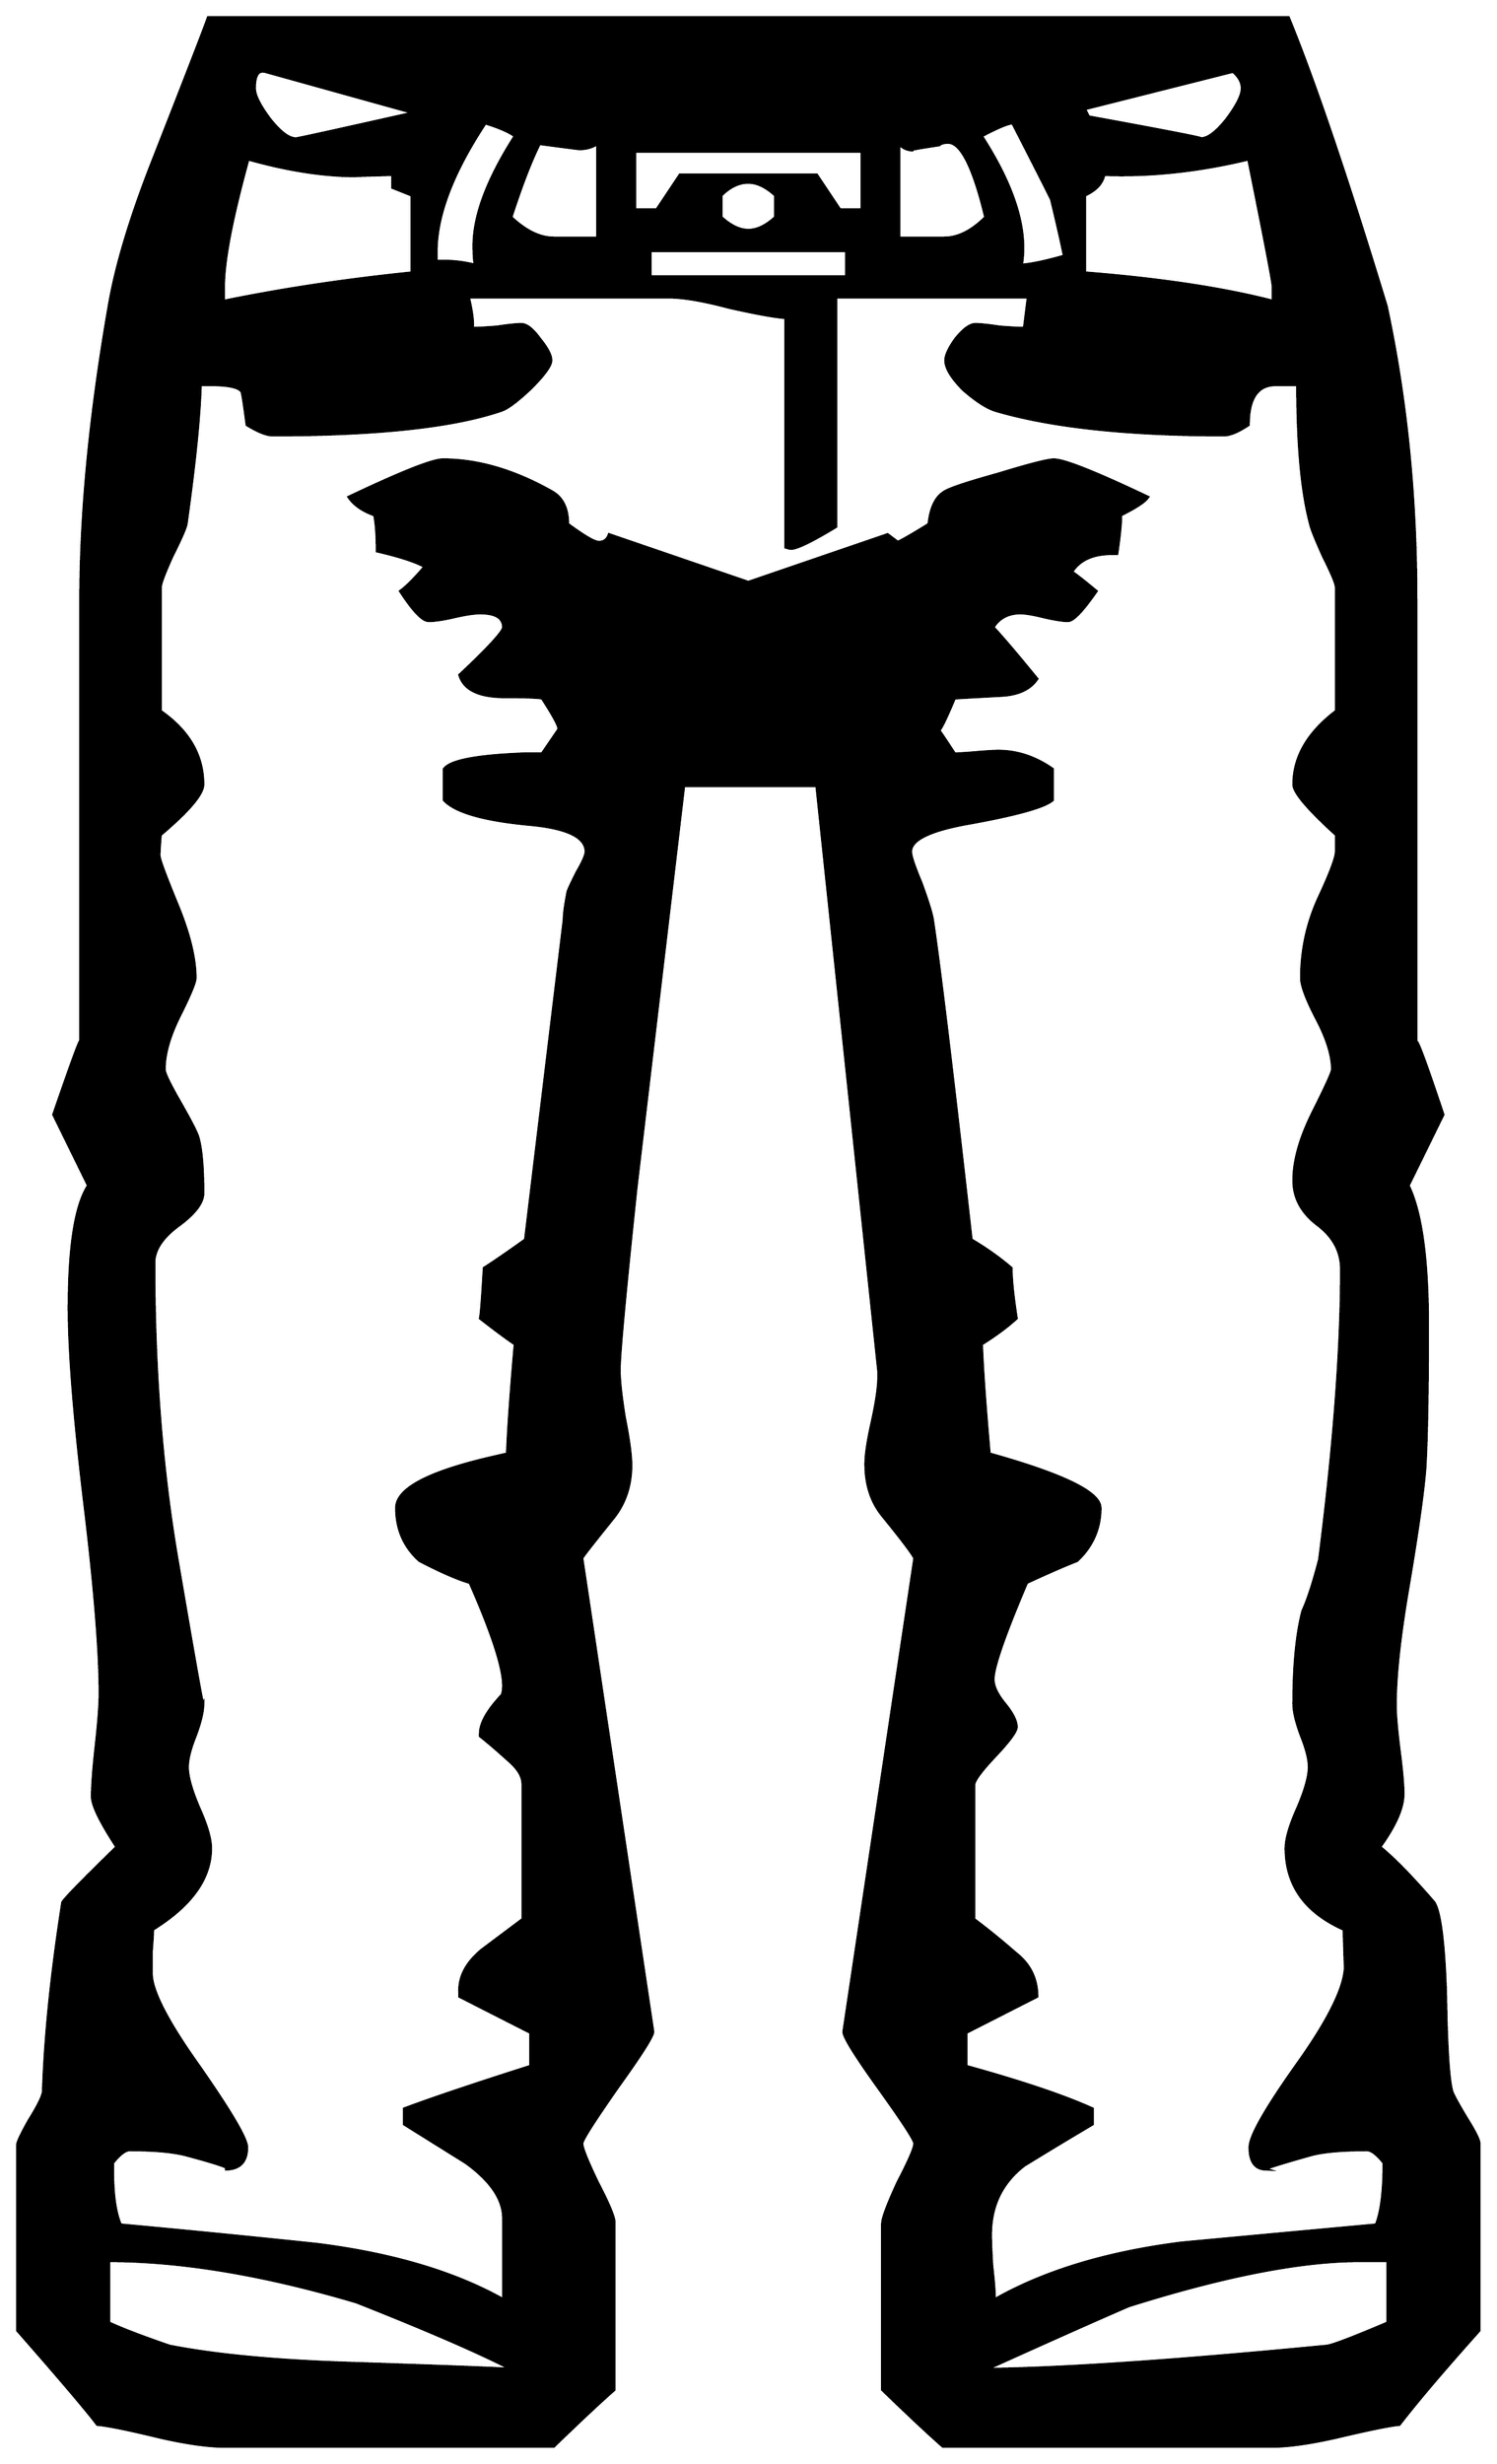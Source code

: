 


\begin{tikzpicture}[y=0.80pt, x=0.80pt, yscale=-1.0, xscale=1.0, inner sep=0pt, outer sep=0pt]
\begin{scope}[shift={(100.0,1685.0)},nonzero rule]
  \path[draw=.,fill=.,line width=1.600pt] (1216.0,291.0) .. controls
    (1188.0,322.333) and (1167.333,346.667) .. (1154.0,364.0) ..
    controls (1146.667,364.667) and (1130.333,368.0) .. (1105.0,374.0)
    .. controls (1084.333,378.667) and (1067.667,381.0) ..
    (1055.0,381.0) -- (800.0,381.0) .. controls (789.333,371.667)
    and (773.667,357.0) .. (753.0,337.0) -- (753.0,208.0) ..
    controls (753.0,204.0) and (757.0,193.333) .. (765.0,176.0) ..
    controls (773.667,159.333) and (778.0,149.333) .. (778.0,146.0) ..
    controls (778.0,143.333) and (768.667,129.0) .. (750.0,103.0) ..
    controls (731.333,77.0) and (722.333,62.333) .. (723.0,59.0) --
    (778.0,-308.0) .. controls (776.0,-312.0) and (767.667,-323.0)
    .. (753.0,-341.0) .. controls (744.333,-351.667) and
    (740.0,-365.0) .. (740.0,-381.0) .. controls (740.0,-388.333)
    and (741.667,-399.333) .. (745.0,-414.0) .. controls
    (748.333,-429.333) and (750.0,-440.667) .. (750.0,-448.0) --
    (750.0,-453.0) -- (702.0,-907.0) -- (599.0,-907.0) --
    (562.0,-595.0) .. controls (553.333,-513.0) and (549.0,-466.0)
    .. (549.0,-454.0) .. controls (549.0,-446.0) and
    (550.333,-433.667) .. (553.0,-417.0) .. controls (556.333,-400.333)
    and (558.0,-388.0) .. (558.0,-380.0) .. controls
    (558.0,-364.667) and (553.667,-351.333) .. (545.0,-340.0) ..
    controls (528.333,-319.333) and (520.0,-308.667) .. (520.0,-308.0)
    -- (575.0,59.0) .. controls (575.667,61.667) and (566.667,76.0) ..
    (548.0,102.0) .. controls (529.333,128.667) and (520.0,143.333) ..
    (520.0,146.0) .. controls (520.0,149.333) and (524.0,159.333) ..
    (532.0,176.0) .. controls (540.667,192.667) and (545.0,203.0) ..
    (545.0,207.0) -- (545.0,337.0) .. controls (534.333,346.333) and
    (518.667,361.0) .. (498.0,381.0) -- (243.0,381.0) .. controls
    (230.333,381.0) and (213.667,378.667) .. (193.0,374.0) .. controls
    (168.333,368.0) and (152.0,364.667) .. (144.0,364.0) .. controls
    (136.0,353.333) and (115.333,329.0) .. (82.0,291.0) --
    (82.0,147.0) .. controls (82.0,145.0) and (85.0,138.667) ..
    (91.0,128.0) .. controls (97.667,117.333) and (101.333,110.0) ..
    (102.0,106.0) .. controls (103.333,63.333) and (108.333,14.333) ..
    (117.0,-41.0) .. controls (118.333,-43.667) and (132.333,-58.0) ..
    (159.0,-84.0) .. controls (146.333,-103.333) and (140.0,-116.333)
    .. (140.0,-123.0) .. controls (140.0,-131.667) and
    (141.0,-145.0) .. (143.0,-163.0) .. controls (145.0,-181.0)
    and (146.0,-194.333) .. (146.0,-203.0) .. controls
    (146.0,-235.667) and (142.0,-285.0) .. (134.0,-351.0) ..
    controls (126.0,-417.667) and (122.0,-468.0) .. (122.0,-502.0)
    .. controls (122.0,-550.0) and (127.0,-581.667) ..
    (137.0,-597.0) -- (110.0,-652.0) .. controls (124.0,-692.667)
    and (131.0,-711.667) .. (131.0,-709.0) -- (131.0,-1051.0) ..
    controls (131.0,-1119.0) and (138.333,-1195.0) ..
    (153.0,-1279.0) .. controls (158.333,-1310.333) and
    (169.667,-1348.0) .. (187.0,-1392.0) .. controls
    (213.667,-1460.0) and (228.0,-1497.0) .. (230.0,-1503.0) --
    (1068.0,-1503.0) .. controls (1088.0,-1454.333) and
    (1113.333,-1379.667) .. (1144.0,-1279.0) .. controls
    (1159.333,-1207.667) and (1167.0,-1132.0) .. (1167.0,-1052.0) --
    (1167.0,-708.0) .. controls (1167.0,-712.667) and
    (1174.0,-694.0) .. (1188.0,-652.0) -- (1161.0,-597.0) ..
    controls (1171.0,-576.333) and (1176.0,-540.333) ..
    (1176.0,-489.0) .. controls (1176.0,-437.0) and
    (1175.333,-400.0) .. (1174.0,-378.0) .. controls
    (1172.667,-360.0) and (1168.333,-329.333) .. (1161.0,-286.0) ..
    controls (1154.333,-247.333) and (1151.0,-216.667) ..
    (1151.0,-194.0) .. controls (1151.0,-186.667) and
    (1152.0,-175.0) .. (1154.0,-159.0) .. controls
    (1156.0,-143.667) and (1157.0,-132.333) .. (1157.0,-125.0) ..
    controls (1157.0,-114.333) and (1151.0,-100.667) ..
    (1139.0,-84.0) .. controls (1149.667,-75.333) and (1163.667,-61.0)
    .. (1181.0,-41.0) .. controls (1185.667,-33.667) and
    (1188.667,-10.333) .. (1190.0,29.0) .. controls (1190.667,71.667)
    and (1192.333,97.333) .. (1195.0,106.0) .. controls
    (1196.333,109.333) and (1200.0,116.0) .. (1206.0,126.0) ..
    controls (1212.667,136.667) and (1216.0,143.333) .. (1216.0,146.0)
    -- (1216.0,291.0) -- cycle(1032.0,-1448.0) .. controls
    (1032.0,-1452.667) and (1029.667,-1457.0) .. (1025.0,-1461.0) --
    (910.0,-1432.0) -- (913.0,-1426.0) .. controls
    (975.0,-1414.667) and (1004.0,-1409.0) .. (1000.0,-1409.0) ..
    controls (1005.333,-1409.0) and (1012.0,-1414.0) ..
    (1020.0,-1424.0) .. controls (1028.0,-1434.667) and
    (1032.0,-1442.667) .. (1032.0,-1448.0) --
    cycle(1056.0,-1283.0) -- (1056.0,-1294.0) .. controls
    (1056.0,-1297.333) and (1049.667,-1330.333) .. (1037.0,-1393.0) ..
    controls (998.333,-1383.667) and (961.0,-1379.667) ..
    (925.0,-1381.0) .. controls (923.667,-1374.333) and
    (918.667,-1369.0) .. (910.0,-1365.0) -- (910.0,-1305.0) ..
    controls (968.667,-1300.333) and (1017.333,-1293.0) ..
    (1056.0,-1283.0) -- cycle(894.0,-1318.0) .. controls
    (892.0,-1328.0) and (888.667,-1342.667) .. (884.0,-1362.0) ..
    controls (877.333,-1375.333) and (867.333,-1395.0) ..
    (854.0,-1421.0) .. controls (850.667,-1421.0) and
    (842.667,-1417.667) .. (830.0,-1411.0) .. controls
    (855.333,-1371.667) and (865.667,-1338.333) .. (861.0,-1311.0) ..
    controls (869.0,-1311.667) and (880.0,-1314.0) ..
    (894.0,-1318.0) -- cycle(833.0,-1348.0) .. controls
    (823.667,-1386.667) and (814.0,-1406.0) .. (804.0,-1406.0) ..
    controls (800.667,-1406.0) and (798.333,-1405.333) ..
    (797.0,-1404.0) .. controls (779.0,-1401.333) and
    (772.333,-1400.0) .. (777.0,-1400.0) .. controls
    (772.333,-1400.0) and (768.667,-1401.667) .. (766.0,-1405.0) --
    (766.0,-1332.0) -- (801.0,-1332.0) .. controls
    (811.667,-1332.0) and (822.333,-1337.333) .. (833.0,-1348.0) --
    cycle(737.0,-1354.0) -- (737.0,-1399.0) -- (561.0,-1399.0)
    -- (561.0,-1354.0) -- (578.0,-1354.0) -- (596.0,-1381.0) --
    (702.0,-1381.0) -- (720.0,-1354.0) -- (737.0,-1354.0) --
    cycle(670.0,-1348.0) -- (670.0,-1365.0) .. controls
    (662.667,-1371.667) and (655.667,-1375.0) .. (649.0,-1375.0) ..
    controls (641.667,-1375.0) and (634.667,-1371.667) ..
    (628.0,-1365.0) -- (628.0,-1348.0) .. controls
    (635.333,-1341.333) and (642.333,-1338.0) .. (649.0,-1338.0) ..
    controls (655.667,-1338.0) and (662.667,-1341.333) ..
    (670.0,-1348.0) -- cycle(725.0,-1302.0) -- (725.0,-1322.0)
    -- (573.0,-1322.0) -- (573.0,-1302.0) -- (725.0,-1302.0) --
    cycle(532.0,-1332.0) -- (532.0,-1405.0) .. controls
    (528.0,-1402.333) and (523.333,-1401.0) .. (518.0,-1401.0) ..
    controls (517.333,-1401.0) and (507.0,-1402.333) ..
    (487.0,-1405.0) .. controls (480.333,-1391.667) and
    (473.0,-1372.667) .. (465.0,-1348.0) .. controls
    (476.333,-1337.333) and (487.333,-1332.0) .. (498.0,-1332.0) --
    (532.0,-1332.0) -- cycle(468.0,-1411.0) .. controls
    (463.333,-1414.333) and (455.667,-1417.667) .. (445.0,-1421.0) ..
    controls (419.0,-1381.667) and (406.333,-1347.667) ..
    (407.0,-1319.0) -- (407.0,-1314.0) -- (414.0,-1314.0) ..
    controls (421.333,-1314.0) and (429.0,-1313.0) ..
    (437.0,-1311.0) .. controls (436.333,-1314.333) and
    (436.0,-1319.333) .. (436.0,-1326.0) .. controls
    (436.0,-1349.333) and (446.667,-1377.667) .. (468.0,-1411.0) --
    cycle(389.0,-1429.0) -- (274.0,-1461.0) .. controls
    (268.667,-1462.333) and (266.0,-1458.0) .. (266.0,-1448.0) ..
    controls (266.0,-1442.667) and (270.0,-1434.667) ..
    (278.0,-1424.0) .. controls (286.0,-1414.0) and
    (292.667,-1409.0) .. (298.0,-1409.0) .. controls
    (299.333,-1409.0) and (329.667,-1415.667) .. (389.0,-1429.0) --
    cycle(388.0,-1305.0) -- (388.0,-1365.0) -- (373.0,-1371.0)
    -- (373.0,-1381.0) .. controls (348.333,-1380.333) and
    (339.0,-1380.0) .. (345.0,-1380.0) .. controls
    (319.667,-1380.0) and (291.667,-1384.333) .. (261.0,-1393.0) ..
    controls (248.333,-1347.0) and (242.0,-1314.0) ..
    (242.0,-1294.0) -- (242.0,-1283.0) .. controls
    (287.333,-1292.333) and (336.0,-1299.667) .. (388.0,-1305.0) --
    cycle(1142.0,161.0) .. controls (1136.667,154.333) and
    (1132.333,151.0) .. (1129.0,151.0) .. controls (1109.0,151.0)
    and (1094.333,152.333) .. (1085.0,155.0) .. controls
    (1059.0,162.333) and (1047.667,166.0) .. (1051.0,166.0) ..
    controls (1042.333,166.0) and (1038.0,160.333) .. (1038.0,149.0)
    .. controls (1038.0,140.333) and (1050.333,118.667) ..
    (1075.0,84.0) .. controls (1099.667,49.333) and (1112.0,24.0) ..
    (1112.0,8.0) .. controls (1112.0,12.0) and (1111.667,2.667) ..
    (1111.0,-20.0) .. controls (1081.0,-33.333) and (1066.0,-54.333)
    .. (1066.0,-83.0) .. controls (1066.0,-90.333) and
    (1069.0,-100.667) .. (1075.0,-114.0) .. controls
    (1081.0,-128.0) and (1084.0,-138.667) .. (1084.0,-146.0) ..
    controls (1084.0,-152.0) and (1082.0,-160.0) ..
    (1078.0,-170.0) .. controls (1074.0,-180.667) and
    (1072.0,-189.0) .. (1072.0,-195.0) .. controls
    (1072.0,-225.0) and (1074.333,-249.0) .. (1079.0,-267.0) ..
    controls (1083.0,-275.667) and (1087.333,-289.0) ..
    (1092.0,-307.0) .. controls (1103.333,-395.667) and
    (1109.0,-470.667) .. (1109.0,-532.0) .. controls
    (1109.0,-546.0) and (1102.667,-557.667) .. (1090.0,-567.0) ..
    controls (1078.0,-576.333) and (1072.0,-587.667) ..
    (1072.0,-601.0) .. controls (1072.0,-616.333) and
    (1077.0,-634.0) .. (1087.0,-654.0) .. controls
    (1097.0,-674.0) and (1102.0,-685.0) .. (1102.0,-687.0) ..
    controls (1102.0,-697.667) and (1098.0,-710.667) ..
    (1090.0,-726.0) .. controls (1082.0,-741.333) and
    (1078.0,-752.0) .. (1078.0,-758.0) .. controls
    (1078.0,-779.333) and (1082.333,-799.667) .. (1091.0,-819.0) ..
    controls (1100.333,-839.0) and (1105.0,-851.333) ..
    (1105.0,-856.0) -- (1105.0,-869.0) .. controls
    (1083.0,-889.0) and (1072.0,-902.0) .. (1072.0,-908.0) ..
    controls (1072.0,-929.333) and (1083.0,-948.333) ..
    (1105.0,-965.0) -- (1105.0,-1061.0) .. controls
    (1105.0,-1063.667) and (1101.667,-1071.667) .. (1095.0,-1085.0) ..
    controls (1089.0,-1098.333) and (1085.667,-1106.667) ..
    (1085.0,-1110.0) .. controls (1078.333,-1134.667) and
    (1075.0,-1170.667) .. (1075.0,-1218.0) -- (1058.0,-1218.0) ..
    controls (1044.0,-1218.0) and (1037.0,-1207.667) ..
    (1037.0,-1187.0) .. controls (1029.0,-1181.667) and
    (1022.667,-1179.0) .. (1018.0,-1179.0) .. controls
    (943.333,-1179.0) and (884.333,-1185.333) .. (841.0,-1198.0) ..
    controls (834.333,-1200.0) and (826.0,-1205.333) ..
    (816.0,-1214.0) .. controls (806.667,-1223.333) and
    (802.0,-1231.0) .. (802.0,-1237.0) .. controls
    (802.0,-1241.0) and (804.667,-1246.667) .. (810.0,-1254.0) ..
    controls (816.0,-1261.333) and (821.0,-1265.0) ..
    (825.0,-1265.0) .. controls (829.0,-1265.0) and
    (835.333,-1264.333) .. (844.0,-1263.0) .. controls
    (852.667,-1262.333) and (859.0,-1262.0) .. (863.0,-1262.0) ..
    controls (863.667,-1267.333) and (864.667,-1275.333) ..
    (866.0,-1286.0) -- (717.0,-1286.0) -- (717.0,-1108.0) ..
    controls (698.333,-1096.667) and (686.667,-1091.0) ..
    (682.0,-1091.0) .. controls (681.333,-1091.0) and
    (680.0,-1091.333) .. (678.0,-1092.0) -- (678.0,-1270.0) ..
    controls (669.333,-1270.667) and (654.667,-1273.333) ..
    (634.0,-1278.0) .. controls (614.0,-1283.333) and
    (598.333,-1286.0) .. (587.0,-1286.0) -- (432.0,-1286.0) ..
    controls (434.667,-1274.667) and (435.667,-1266.667) ..
    (435.0,-1262.0) .. controls (439.0,-1262.0) and
    (445.333,-1262.333) .. (454.0,-1263.0) .. controls
    (462.667,-1264.333) and (469.0,-1265.0) .. (473.0,-1265.0) ..
    controls (477.0,-1265.0) and (481.667,-1261.333) ..
    (487.0,-1254.0) .. controls (493.0,-1246.667) and
    (496.0,-1241.0) .. (496.0,-1237.0) .. controls
    (496.0,-1233.0) and (490.667,-1225.667) .. (480.0,-1215.0) ..
    controls (469.333,-1205.0) and (461.667,-1199.333) ..
    (457.0,-1198.0) .. controls (419.667,-1185.333) and
    (360.667,-1179.0) .. (280.0,-1179.0) .. controls
    (275.333,-1179.0) and (268.667,-1181.667) .. (260.0,-1187.0) ..
    controls (258.0,-1202.333) and (256.667,-1211.0) ..
    (256.0,-1213.0) .. controls (253.333,-1216.333) and
    (245.333,-1218.0) .. (232.0,-1218.0) -- (224.0,-1218.0) ..
    controls (223.333,-1193.333) and (219.667,-1157.333) ..
    (213.0,-1110.0) .. controls (212.333,-1106.667) and
    (208.667,-1098.333) .. (202.0,-1085.0) .. controls
    (196.0,-1071.667) and (193.0,-1063.667) .. (193.0,-1061.0) --
    (193.0,-965.0) .. controls (215.0,-949.667) and (226.0,-930.667)
    .. (226.0,-908.0) .. controls (226.0,-900.667) and
    (215.0,-887.667) .. (193.0,-869.0) .. controls (192.333,-861.0)
    and (192.0,-855.667) .. (192.0,-853.0) .. controls
    (192.0,-850.333) and (196.667,-837.667) .. (206.0,-815.0) ..
    controls (215.333,-792.333) and (220.0,-773.333) .. (220.0,-758.0)
    .. controls (220.0,-754.667) and (216.0,-745.0) ..
    (208.0,-729.0) .. controls (200.0,-713.0) and (196.0,-699.0)
    .. (196.0,-687.0) .. controls (196.0,-684.333) and
    (200.0,-676.0) .. (208.0,-662.0) .. controls (216.0,-648.0)
    and (220.667,-639.0) .. (222.0,-635.0) .. controls
    (224.667,-626.333) and (226.0,-611.667) .. (226.0,-591.0) ..
    controls (226.0,-583.667) and (219.667,-575.333) .. (207.0,-566.0)
    .. controls (194.333,-556.667) and (188.0,-547.0) ..
    (188.0,-537.0) .. controls (188.0,-453.667) and (194.0,-377.0)
    .. (206.0,-307.0) .. controls (219.333,-229.0) and
    (226.0,-191.667) .. (226.0,-195.0) .. controls (226.0,-189.0)
    and (224.0,-180.667) .. (220.0,-170.0) .. controls
    (216.0,-160.0) and (214.0,-152.0) .. (214.0,-146.0) ..
    controls (214.0,-138.667) and (217.0,-128.0) .. (223.0,-114.0)
    .. controls (229.0,-100.667) and (232.0,-90.333) ..
    (232.0,-83.0) .. controls (232.0,-59.667) and (217.0,-38.667) ..
    (187.0,-20.0) .. controls (187.0,-16.667) and (186.667,-11.0) ..
    (186.0,-3.0) .. controls (186.0,4.333) and (186.0,10.0) ..
    (186.0,14.0) .. controls (186.0,27.333) and (198.333,51.333) ..
    (223.0,86.0) .. controls (247.667,121.333) and (260.0,142.333) ..
    (260.0,149.0) .. controls (260.0,160.333) and (254.333,166.0) ..
    (243.0,166.0) .. controls (250.333,166.0) and (240.333,162.333) ..
    (213.0,155.0) .. controls (203.0,152.333) and (188.333,151.0) ..
    (169.0,151.0) .. controls (165.667,151.0) and (161.333,154.333) ..
    (156.0,161.0) -- (156.0,167.0) .. controls (156.0,185.667) and
    (158.0,199.667) .. (162.0,209.0) .. controls (212.667,213.667) and
    (263.333,218.667) .. (314.0,224.0) .. controls (372.667,231.333) and
    (421.0,245.667) .. (459.0,267.0) -- (459.0,204.0) .. controls
    (459.0,189.333) and (449.333,175.0) .. (430.0,161.0) .. controls
    (414.0,151.0) and (398.0,141.0) .. (382.0,131.0) --
    (382.0,119.0) .. controls (403.333,111.0) and (436.0,100.0) ..
    (480.0,86.0) -- (480.0,60.0) -- (425.0,32.0) --
    (425.0,29.0) .. controls (424.333,17.0) and (430.0,6.0) ..
    (442.0,-4.0) .. controls (452.667,-12.0) and (463.333,-20.0) ..
    (474.0,-28.0) -- (474.0,-133.0) .. controls (474.0,-139.0)
    and (470.0,-145.333) .. (462.0,-152.0) .. controls
    (454.667,-158.667) and (447.667,-164.667) .. (441.0,-170.0) --
    (441.0,-172.0) .. controls (441.0,-180.0) and (446.667,-190.0)
    .. (458.0,-202.0) .. controls (458.667,-204.0) and
    (459.0,-206.333) .. (459.0,-209.0) .. controls (459.0,-223.0)
    and (450.333,-249.667) .. (433.0,-289.0) .. controls
    (423.667,-291.667) and (410.667,-297.333) .. (394.0,-306.0) ..
    controls (382.0,-316.667) and (376.0,-330.333) .. (376.0,-347.0)
    .. controls (376.0,-361.667) and (400.333,-374.667) ..
    (449.0,-386.0) -- (462.0,-389.0) .. controls (462.667,-407.667)
    and (464.667,-436.0) .. (468.0,-474.0) .. controls
    (462.0,-478.0) and (453.0,-484.667) .. (441.0,-494.0) ..
    controls (441.667,-496.667) and (442.667,-509.667) .. (444.0,-533.0)
    .. controls (451.333,-537.667) and (462.0,-545.0) ..
    (476.0,-555.0) .. controls (482.667,-610.333) and (492.667,-693.0)
    .. (506.0,-803.0) .. controls (506.0,-807.667) and
    (507.0,-815.0) .. (509.0,-825.0) .. controls (509.667,-827.0)
    and (512.0,-832.0) .. (516.0,-840.0) .. controls
    (520.667,-848.0) and (523.0,-853.333) .. (523.0,-856.0) ..
    controls (523.0,-867.333) and (508.333,-874.333) .. (479.0,-877.0)
    .. controls (443.667,-880.333) and (421.667,-886.667) ..
    (413.0,-896.0) -- (413.0,-920.0) .. controls (417.667,-926.667)
    and (439.0,-930.667) .. (477.0,-932.0) -- (489.0,-932.0) ..
    controls (497.667,-944.667) and (502.0,-951.0) .. (502.0,-951.0)
    .. controls (502.0,-953.667) and (497.667,-961.667) ..
    (489.0,-975.0) .. controls (485.0,-975.667) and (475.333,-976.0)
    .. (460.0,-976.0) .. controls (440.0,-976.0) and
    (428.333,-981.667) .. (425.0,-993.0) .. controls (447.667,-1014.333)
    and (459.0,-1026.667) .. (459.0,-1030.0) .. controls
    (459.0,-1037.333) and (453.0,-1041.0) .. (441.0,-1041.0) ..
    controls (436.333,-1041.0) and (429.667,-1040.0) ..
    (421.0,-1038.0) .. controls (412.333,-1036.0) and
    (405.667,-1035.0) .. (401.0,-1035.0) .. controls
    (396.333,-1035.0) and (389.0,-1042.667) .. (379.0,-1058.0) ..
    controls (383.667,-1061.333) and (390.0,-1067.667) ..
    (398.0,-1077.0) .. controls (390.667,-1081.0) and
    (378.333,-1085.0) .. (361.0,-1089.0) .. controls
    (361.0,-1101.0) and (360.333,-1110.333) .. (359.0,-1117.0) ..
    controls (349.667,-1120.333) and (343.0,-1125.0) ..
    (339.0,-1131.0) .. controls (379.667,-1150.333) and
    (404.0,-1160.0) .. (412.0,-1160.0) .. controls
    (439.333,-1160.0) and (467.667,-1151.667) .. (497.0,-1135.0) ..
    controls (505.0,-1130.333) and (509.0,-1122.0) ..
    (509.0,-1110.0) .. controls (521.667,-1100.667) and
    (529.667,-1096.0) .. (533.0,-1096.0) .. controls
    (537.0,-1096.0) and (539.667,-1098.0) .. (541.0,-1102.0) --
    (649.0,-1065.0) -- (757.0,-1102.0) -- (765.0,-1096.0) ..
    controls (770.333,-1098.667) and (778.333,-1103.333) ..
    (789.0,-1110.0) .. controls (790.333,-1122.667) and
    (794.333,-1131.0) .. (801.0,-1135.0) .. controls
    (805.0,-1137.667) and (819.0,-1142.333) .. (843.0,-1149.0) ..
    controls (867.0,-1156.333) and (881.333,-1160.0) ..
    (886.0,-1160.0) .. controls (894.0,-1160.0) and
    (918.333,-1150.333) .. (959.0,-1131.0) .. controls
    (957.0,-1127.667) and (950.0,-1123.0) .. (938.0,-1117.0) ..
    controls (938.0,-1110.333) and (937.0,-1100.333) ..
    (935.0,-1087.0) -- (931.0,-1087.0) .. controls
    (916.333,-1087.0) and (906.0,-1082.333) .. (900.0,-1073.0) ..
    controls (904.667,-1069.667) and (911.0,-1064.667) ..
    (919.0,-1058.0) .. controls (908.333,-1042.667) and
    (901.0,-1035.0) .. (897.0,-1035.0) .. controls
    (893.0,-1035.0) and (886.667,-1036.0) .. (878.0,-1038.0) ..
    controls (870.0,-1040.0) and (864.0,-1041.0) ..
    (860.0,-1041.0) .. controls (850.667,-1041.0) and
    (843.667,-1037.333) .. (839.0,-1030.0) .. controls
    (847.0,-1021.333) and (858.333,-1008.0) .. (873.0,-990.0) ..
    controls (867.667,-982.0) and (858.333,-977.667) .. (845.0,-977.0)
    .. controls (832.333,-976.333) and (820.333,-975.667) ..
    (809.0,-975.0) .. controls (800.333,-954.333) and (796.0,-946.333)
    .. (796.0,-951.0) .. controls (796.0,-951.667) and
    (800.333,-945.333) .. (809.0,-932.0) .. controls (813.0,-932.0)
    and (818.667,-932.333) .. (826.0,-933.0) .. controls
    (834.0,-933.667) and (839.667,-934.0) .. (843.0,-934.0) ..
    controls (857.667,-934.0) and (871.667,-929.333) .. (885.0,-920.0)
    -- (885.0,-896.0) .. controls (879.0,-890.667) and
    (857.667,-884.667) .. (821.0,-878.0) .. controls (790.333,-872.667)
    and (775.0,-865.333) .. (775.0,-856.0) .. controls
    (775.0,-852.667) and (777.667,-844.667) .. (783.0,-832.0) ..
    controls (788.333,-817.333) and (791.333,-807.667) .. (792.0,-803.0)
    .. controls (797.333,-767.667) and (807.333,-685.0) ..
    (822.0,-555.0) .. controls (833.333,-548.333) and (843.667,-541.0)
    .. (853.0,-533.0) .. controls (853.0,-524.333) and
    (854.333,-511.333) .. (857.0,-494.0) .. controls (849.667,-487.333)
    and (840.667,-480.667) .. (830.0,-474.0) .. controls
    (830.667,-455.333) and (832.667,-427.0) .. (836.0,-389.0) ..
    controls (893.333,-373.0) and (922.0,-359.0) .. (922.0,-347.0)
    .. controls (922.0,-331.0) and (916.0,-317.333) ..
    (904.0,-306.0) .. controls (895.333,-302.667) and (882.333,-297.0)
    .. (865.0,-289.0) .. controls (847.667,-248.333) and
    (839.0,-223.333) .. (839.0,-214.0) .. controls (839.0,-208.667)
    and (842.0,-202.333) .. (848.0,-195.0) .. controls
    (854.0,-187.667) and (857.0,-181.667) .. (857.0,-177.0) ..
    controls (857.0,-173.667) and (851.333,-166.0) .. (840.0,-154.0)
    .. controls (829.333,-142.667) and (824.0,-135.333) ..
    (824.0,-132.0) -- (824.0,-28.0) .. controls (834.667,-20.0)
    and (845.333,-11.333) .. (856.0,-2.0) .. controls (867.333,6.667)
    and (873.0,18.0) .. (873.0,32.0) -- (818.0,60.0) --
    (818.0,86.0) .. controls (861.333,98.0) and (894.0,109.0) ..
    (916.0,119.0) -- (916.0,131.0) .. controls (898.0,141.667) and
    (880.333,152.333) .. (863.0,163.0) .. controls (845.667,176.333) and
    (837.0,194.333) .. (837.0,217.0) .. controls (837.0,221.667) and
    (837.333,229.667) .. (838.0,241.0) .. controls (839.333,252.333) and
    (840.0,261.0) .. (840.0,267.0) .. controls (878.667,245.0) and
    (927.0,230.333) .. (985.0,223.0) .. controls (1035.0,218.333)
    and (1085.333,213.667) .. (1136.0,209.0) .. controls
    (1140.0,199.0) and (1142.0,183.0) .. (1142.0,161.0) --
    cycle(1145.0,285.0) -- (1145.0,237.0) -- (1123.0,237.0) ..
    controls (1077.667,237.0) and (1018.0,248.667) .. (944.0,272.0)
    .. controls (919.333,282.667) and (882.667,299.0) .. (834.0,321.0)
    .. controls (893.333,320.333) and (981.333,314.333) ..
    (1098.0,303.0) .. controls (1102.667,302.333) and (1118.333,296.333)
    .. (1145.0,285.0) -- cycle(465.0,321.0) .. controls
    (439.0,307.667) and (399.0,290.333) .. (345.0,269.0) .. controls
    (273.0,247.667) and (209.0,237.0) .. (153.0,237.0) --
    (153.0,285.0) .. controls (163.0,289.667) and (178.667,295.667) ..
    (200.0,303.0) .. controls (234.0,309.667) and (278.0,314.0) ..
    (332.0,316.0) .. controls (413.333,318.667) and (457.667,320.333) ..
    (465.0,321.0) -- cycle;
\end{scope}

\end{tikzpicture}

